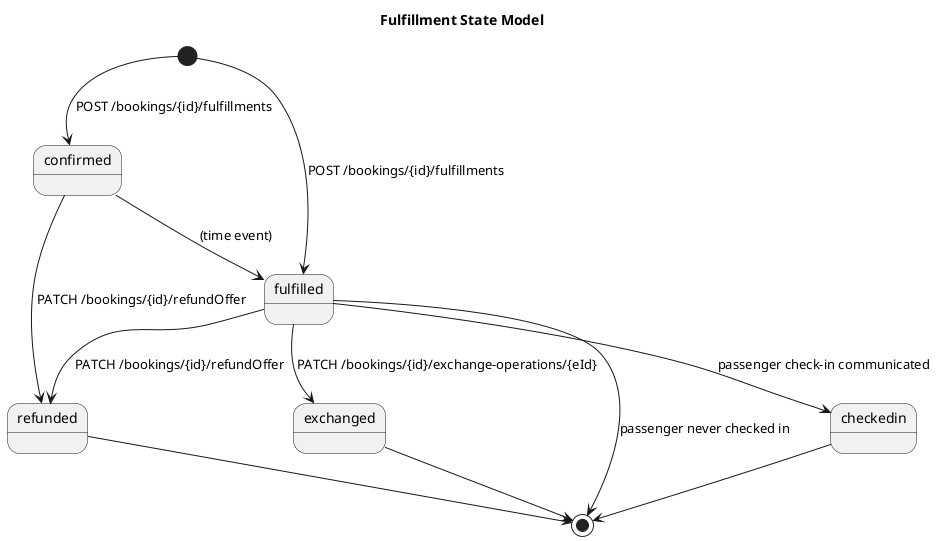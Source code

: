 @startuml
title "Fulfillment State Model"
[*] --> confirmed: POST /bookings/{id}/fulfillments
[*] --> fulfilled: POST /bookings/{id}/fulfillments
confirmed --> fulfilled: (time event)
fulfilled --> checkedin: passenger check-in communicated 
confirmed --> refunded: PATCH /bookings/{id}/refundOffer
fulfilled --> refunded: PATCH /bookings/{id}/refundOffer
fulfilled --> exchanged: PATCH /bookings/{id}/exchange-operations/{eId}
fulfilled --> [*]: passenger never checked in
checkedin --> [*]
refunded --> [*]
exchanged --> [*]
@enduml
